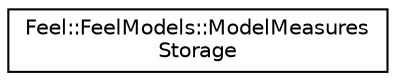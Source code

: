 digraph "Graphical Class Hierarchy"
{
 // LATEX_PDF_SIZE
  edge [fontname="Helvetica",fontsize="10",labelfontname="Helvetica",labelfontsize="10"];
  node [fontname="Helvetica",fontsize="10",shape=record];
  rankdir="LR";
  Node0 [label="Feel::FeelModels::ModelMeasures\lStorage",height=0.2,width=0.4,color="black", fillcolor="white", style="filled",URL="$classFeel_1_1FeelModels_1_1ModelMeasuresStorage.html",tooltip="Measure Storage class."];
}
